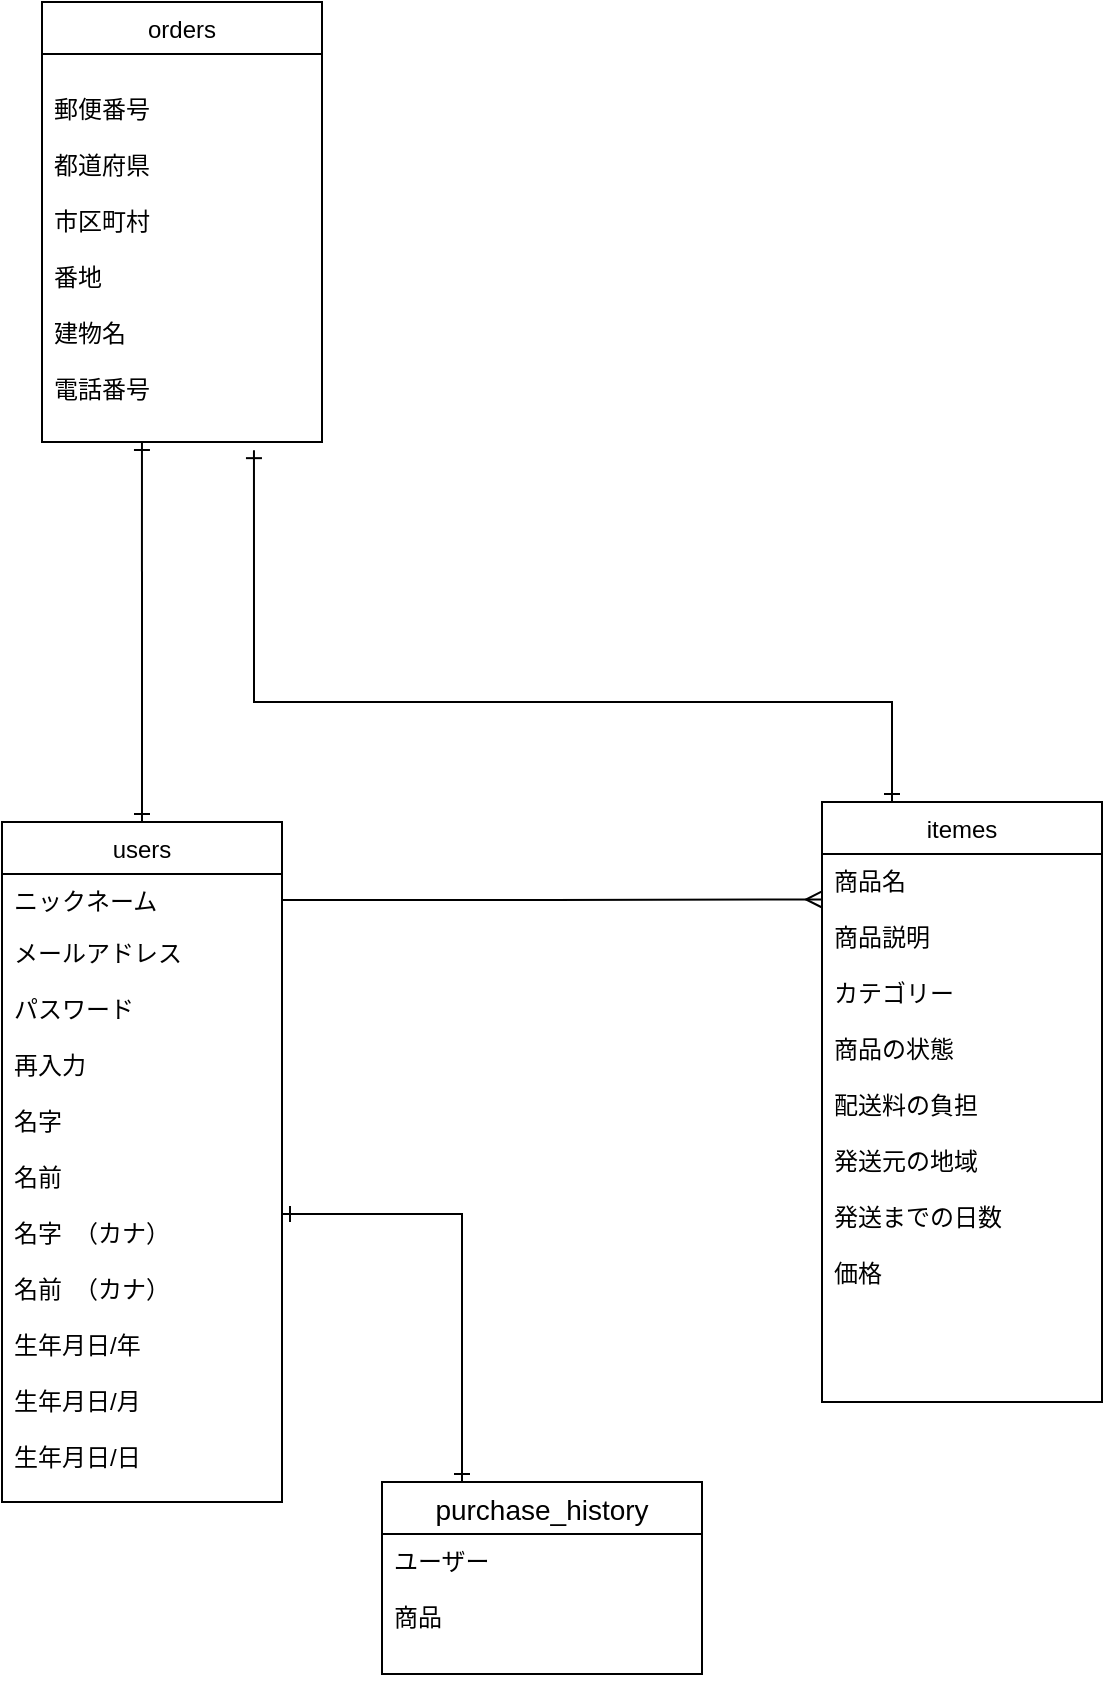 <mxfile>
    <diagram id="SBnaz2k3-ODYgNJrAgsY" name="ページ1">
        <mxGraphModel dx="1683" dy="800" grid="1" gridSize="10" guides="1" tooltips="1" connect="1" arrows="1" fold="1" page="1" pageScale="1" pageWidth="827" pageHeight="1169" math="0" shadow="0">
            <root>
                <mxCell id="0"/>
                <mxCell id="1" parent="0"/>
                <mxCell id="41" style="edgeStyle=orthogonalEdgeStyle;rounded=0;orthogonalLoop=1;jettySize=auto;html=1;exitX=0.5;exitY=0;exitDx=0;exitDy=0;entryX=0.357;entryY=1;entryDx=0;entryDy=0;entryPerimeter=0;startArrow=ERone;startFill=0;endArrow=ERone;endFill=0;" edge="1" parent="1" source="6" target="28">
                    <mxGeometry relative="1" as="geometry"/>
                </mxCell>
                <mxCell id="6" value="users" style="swimlane;fontStyle=0;childLayout=stackLayout;horizontal=1;startSize=26;fillColor=none;horizontalStack=0;resizeParent=1;resizeParentMax=0;resizeLast=0;collapsible=1;marginBottom=0;" parent="1" vertex="1">
                    <mxGeometry x="-320" y="670" width="140" height="340" as="geometry"/>
                </mxCell>
                <mxCell id="7" value="ニックネーム&#10;&#10;&#10;&#10;&#10;&#10;&#10;&#10;&#10;&#10;&#10;&#10;&#10;&#10;&#10;&#10;&#10;&#10;nickname &#10;&#10;&#10;email  &#10;&#10;&#10;encrypted_password&#10;&#10;&#10;&#10;password_confirmation&#10;&#10;&#10;last name&#10;&#10;&#10;&#10;first&#10;name &#10;&#10;&#10;last&#10;name|&#10;&#10;&#10;birth_date &#10;&#10;&#10;&#10;&#10;&#10;&#10;&#10;" style="text;strokeColor=none;fillColor=none;align=left;verticalAlign=top;spacingLeft=4;spacingRight=4;overflow=hidden;rotatable=0;points=[[0,0.5],[1,0.5]];portConstraint=eastwest;" parent="6" vertex="1">
                    <mxGeometry y="26" width="140" height="26" as="geometry"/>
                </mxCell>
                <mxCell id="8" value="メールアドレス&#10;&#10;パスワード&#10;&#10;再入力&#10;&#10;名字&#10;&#10;名前&#10;&#10;名字　（カナ）&#10;&#10;名前　（カナ）&#10;&#10;生年月日/年&#10;&#10;生年月日/月&#10;&#10;生年月日/日" style="text;strokeColor=none;fillColor=none;align=left;verticalAlign=top;spacingLeft=4;spacingRight=4;overflow=hidden;rotatable=0;points=[[0,0.5],[1,0.5]];portConstraint=eastwest;horizontal=1;" parent="6" vertex="1">
                    <mxGeometry y="52" width="140" height="288" as="geometry"/>
                </mxCell>
                <mxCell id="45" style="edgeStyle=orthogonalEdgeStyle;rounded=0;orthogonalLoop=1;jettySize=auto;html=1;exitX=0.25;exitY=0;exitDx=0;exitDy=0;entryX=0.757;entryY=1.021;entryDx=0;entryDy=0;entryPerimeter=0;startArrow=ERone;startFill=0;endArrow=ERone;endFill=0;" edge="1" parent="1" source="19" target="28">
                    <mxGeometry relative="1" as="geometry">
                        <Array as="points">
                            <mxPoint x="125" y="610"/>
                            <mxPoint x="-194" y="610"/>
                        </Array>
                    </mxGeometry>
                </mxCell>
                <mxCell id="19" value="itemes" style="swimlane;fontStyle=0;childLayout=stackLayout;horizontal=1;startSize=26;fillColor=none;horizontalStack=0;resizeParent=1;resizeParentMax=0;resizeLast=0;collapsible=1;marginBottom=0;" parent="1" vertex="1">
                    <mxGeometry x="90" y="660" width="140" height="300" as="geometry"/>
                </mxCell>
                <mxCell id="20" value="商品名&#10;&#10;商品説明&#10;&#10;カテゴリー&#10;&#10;商品の状態&#10;&#10;配送料の負担&#10;&#10;発送元の地域&#10;&#10;発送までの日数&#10;&#10;価格" style="text;strokeColor=none;fillColor=none;align=left;verticalAlign=top;spacingLeft=4;spacingRight=4;overflow=hidden;rotatable=0;points=[[0,0.5],[1,0.5]];portConstraint=eastwest;" parent="19" vertex="1">
                    <mxGeometry y="26" width="140" height="274" as="geometry"/>
                </mxCell>
                <mxCell id="27" value="orders" style="swimlane;fontStyle=0;childLayout=stackLayout;horizontal=1;startSize=26;fillColor=none;horizontalStack=0;resizeParent=1;resizeParentMax=0;resizeLast=0;collapsible=1;marginBottom=0;" parent="1" vertex="1">
                    <mxGeometry x="-300" y="260" width="140" height="220" as="geometry"/>
                </mxCell>
                <mxCell id="28" value="&#10;郵便番号&#10;&#10;都道府県&#10;&#10;市区町村&#10;&#10;番地&#10;&#10;建物名&#10;&#10;電話番号&#10;&#10;" style="text;strokeColor=none;fillColor=none;align=left;verticalAlign=top;spacingLeft=4;spacingRight=4;overflow=hidden;rotatable=0;points=[[0,0.5],[1,0.5]];portConstraint=eastwest;" parent="27" vertex="1">
                    <mxGeometry y="26" width="140" height="194" as="geometry"/>
                </mxCell>
                <mxCell id="35" style="edgeStyle=orthogonalEdgeStyle;rounded=0;orthogonalLoop=1;jettySize=auto;html=1;exitX=1;exitY=0.5;exitDx=0;exitDy=0;entryX=0;entryY=0.083;entryDx=0;entryDy=0;entryPerimeter=0;endArrow=ERmany;endFill=0;" parent="1" source="7" target="20" edge="1">
                    <mxGeometry relative="1" as="geometry"/>
                </mxCell>
                <mxCell id="47" style="edgeStyle=orthogonalEdgeStyle;rounded=0;orthogonalLoop=1;jettySize=auto;html=1;exitX=0.25;exitY=0;exitDx=0;exitDy=0;entryX=1;entryY=0.5;entryDx=0;entryDy=0;startArrow=ERone;startFill=0;endArrow=ERone;endFill=0;" edge="1" parent="1" source="36" target="8">
                    <mxGeometry relative="1" as="geometry"/>
                </mxCell>
                <mxCell id="36" value="purchase_history" style="swimlane;fontStyle=0;childLayout=stackLayout;horizontal=1;startSize=26;horizontalStack=0;resizeParent=1;resizeParentMax=0;resizeLast=0;collapsible=1;marginBottom=0;align=center;fontSize=14;" vertex="1" parent="1">
                    <mxGeometry x="-130" y="1000" width="160" height="96" as="geometry"/>
                </mxCell>
                <mxCell id="37" value="ユーザー&#10;&#10;商品" style="text;strokeColor=none;fillColor=none;spacingLeft=4;spacingRight=4;overflow=hidden;rotatable=0;points=[[0,0.5],[1,0.5]];portConstraint=eastwest;fontSize=12;" vertex="1" parent="36">
                    <mxGeometry y="26" width="160" height="70" as="geometry"/>
                </mxCell>
            </root>
        </mxGraphModel>
    </diagram>
</mxfile>